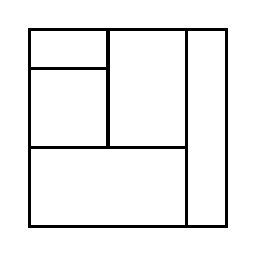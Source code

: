 \begin{tikzpicture}[very thick, scale=.5]
    \draw (0,4) rectangle (2,5);
    \draw (0,2) rectangle (2,4);
    \draw (2,2) rectangle (4,5);
    \draw (0,0) rectangle (4,2);
    \draw (4,0) rectangle (5,5);
\end{tikzpicture}
